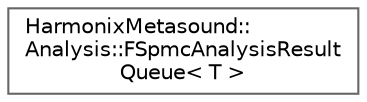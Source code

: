 digraph "Graphical Class Hierarchy"
{
 // INTERACTIVE_SVG=YES
 // LATEX_PDF_SIZE
  bgcolor="transparent";
  edge [fontname=Helvetica,fontsize=10,labelfontname=Helvetica,labelfontsize=10];
  node [fontname=Helvetica,fontsize=10,shape=box,height=0.2,width=0.4];
  rankdir="LR";
  Node0 [id="Node000000",label="HarmonixMetasound::\lAnalysis::FSpmcAnalysisResult\lQueue\< T \>",height=0.2,width=0.4,color="grey40", fillcolor="white", style="filled",URL="$dd/df2/classHarmonixMetasound_1_1Analysis_1_1FSpmcAnalysisResultQueue.html",tooltip=" "];
}
